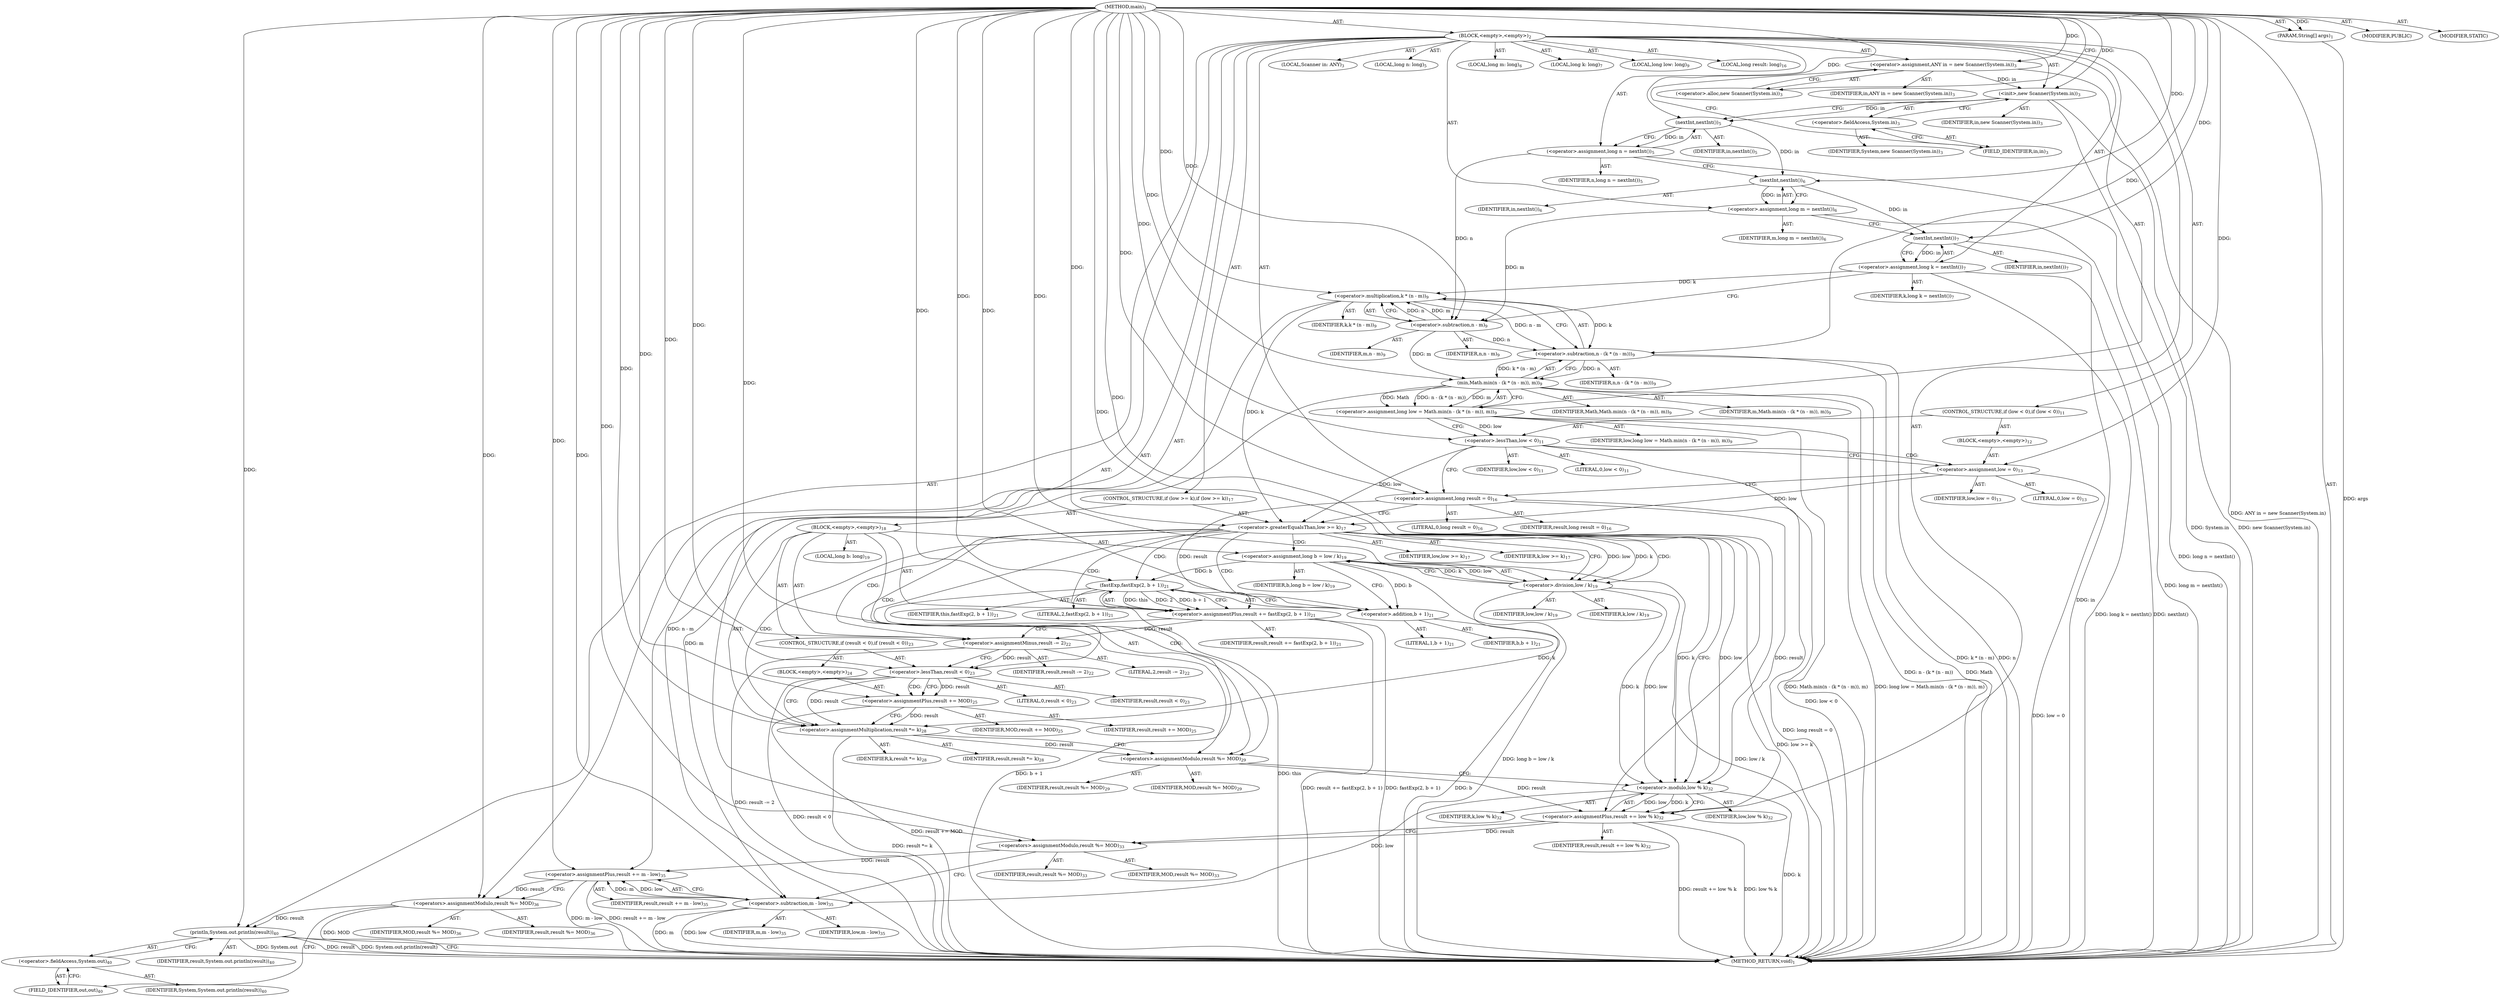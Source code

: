 digraph "main" {  
"19" [label = <(METHOD,main)<SUB>1</SUB>> ]
"20" [label = <(PARAM,String[] args)<SUB>1</SUB>> ]
"21" [label = <(BLOCK,&lt;empty&gt;,&lt;empty&gt;)<SUB>2</SUB>> ]
"4" [label = <(LOCAL,Scanner in: ANY)<SUB>3</SUB>> ]
"22" [label = <(&lt;operator&gt;.assignment,ANY in = new Scanner(System.in))<SUB>3</SUB>> ]
"23" [label = <(IDENTIFIER,in,ANY in = new Scanner(System.in))<SUB>3</SUB>> ]
"24" [label = <(&lt;operator&gt;.alloc,new Scanner(System.in))<SUB>3</SUB>> ]
"25" [label = <(&lt;init&gt;,new Scanner(System.in))<SUB>3</SUB>> ]
"3" [label = <(IDENTIFIER,in,new Scanner(System.in))<SUB>3</SUB>> ]
"26" [label = <(&lt;operator&gt;.fieldAccess,System.in)<SUB>3</SUB>> ]
"27" [label = <(IDENTIFIER,System,new Scanner(System.in))<SUB>3</SUB>> ]
"28" [label = <(FIELD_IDENTIFIER,in,in)<SUB>3</SUB>> ]
"29" [label = <(LOCAL,long n: long)<SUB>5</SUB>> ]
"30" [label = <(&lt;operator&gt;.assignment,long n = nextInt())<SUB>5</SUB>> ]
"31" [label = <(IDENTIFIER,n,long n = nextInt())<SUB>5</SUB>> ]
"32" [label = <(nextInt,nextInt())<SUB>5</SUB>> ]
"33" [label = <(IDENTIFIER,in,nextInt())<SUB>5</SUB>> ]
"34" [label = <(LOCAL,long m: long)<SUB>6</SUB>> ]
"35" [label = <(&lt;operator&gt;.assignment,long m = nextInt())<SUB>6</SUB>> ]
"36" [label = <(IDENTIFIER,m,long m = nextInt())<SUB>6</SUB>> ]
"37" [label = <(nextInt,nextInt())<SUB>6</SUB>> ]
"38" [label = <(IDENTIFIER,in,nextInt())<SUB>6</SUB>> ]
"39" [label = <(LOCAL,long k: long)<SUB>7</SUB>> ]
"40" [label = <(&lt;operator&gt;.assignment,long k = nextInt())<SUB>7</SUB>> ]
"41" [label = <(IDENTIFIER,k,long k = nextInt())<SUB>7</SUB>> ]
"42" [label = <(nextInt,nextInt())<SUB>7</SUB>> ]
"43" [label = <(IDENTIFIER,in,nextInt())<SUB>7</SUB>> ]
"44" [label = <(LOCAL,long low: long)<SUB>9</SUB>> ]
"45" [label = <(&lt;operator&gt;.assignment,long low = Math.min(n - (k * (n - m)), m))<SUB>9</SUB>> ]
"46" [label = <(IDENTIFIER,low,long low = Math.min(n - (k * (n - m)), m))<SUB>9</SUB>> ]
"47" [label = <(min,Math.min(n - (k * (n - m)), m))<SUB>9</SUB>> ]
"48" [label = <(IDENTIFIER,Math,Math.min(n - (k * (n - m)), m))<SUB>9</SUB>> ]
"49" [label = <(&lt;operator&gt;.subtraction,n - (k * (n - m)))<SUB>9</SUB>> ]
"50" [label = <(IDENTIFIER,n,n - (k * (n - m)))<SUB>9</SUB>> ]
"51" [label = <(&lt;operator&gt;.multiplication,k * (n - m))<SUB>9</SUB>> ]
"52" [label = <(IDENTIFIER,k,k * (n - m))<SUB>9</SUB>> ]
"53" [label = <(&lt;operator&gt;.subtraction,n - m)<SUB>9</SUB>> ]
"54" [label = <(IDENTIFIER,n,n - m)<SUB>9</SUB>> ]
"55" [label = <(IDENTIFIER,m,n - m)<SUB>9</SUB>> ]
"56" [label = <(IDENTIFIER,m,Math.min(n - (k * (n - m)), m))<SUB>9</SUB>> ]
"57" [label = <(CONTROL_STRUCTURE,if (low &lt; 0),if (low &lt; 0))<SUB>11</SUB>> ]
"58" [label = <(&lt;operator&gt;.lessThan,low &lt; 0)<SUB>11</SUB>> ]
"59" [label = <(IDENTIFIER,low,low &lt; 0)<SUB>11</SUB>> ]
"60" [label = <(LITERAL,0,low &lt; 0)<SUB>11</SUB>> ]
"61" [label = <(BLOCK,&lt;empty&gt;,&lt;empty&gt;)<SUB>12</SUB>> ]
"62" [label = <(&lt;operator&gt;.assignment,low = 0)<SUB>13</SUB>> ]
"63" [label = <(IDENTIFIER,low,low = 0)<SUB>13</SUB>> ]
"64" [label = <(LITERAL,0,low = 0)<SUB>13</SUB>> ]
"65" [label = <(LOCAL,long result: long)<SUB>16</SUB>> ]
"66" [label = <(&lt;operator&gt;.assignment,long result = 0)<SUB>16</SUB>> ]
"67" [label = <(IDENTIFIER,result,long result = 0)<SUB>16</SUB>> ]
"68" [label = <(LITERAL,0,long result = 0)<SUB>16</SUB>> ]
"69" [label = <(CONTROL_STRUCTURE,if (low &gt;= k),if (low &gt;= k))<SUB>17</SUB>> ]
"70" [label = <(&lt;operator&gt;.greaterEqualsThan,low &gt;= k)<SUB>17</SUB>> ]
"71" [label = <(IDENTIFIER,low,low &gt;= k)<SUB>17</SUB>> ]
"72" [label = <(IDENTIFIER,k,low &gt;= k)<SUB>17</SUB>> ]
"73" [label = <(BLOCK,&lt;empty&gt;,&lt;empty&gt;)<SUB>18</SUB>> ]
"74" [label = <(LOCAL,long b: long)<SUB>19</SUB>> ]
"75" [label = <(&lt;operator&gt;.assignment,long b = low / k)<SUB>19</SUB>> ]
"76" [label = <(IDENTIFIER,b,long b = low / k)<SUB>19</SUB>> ]
"77" [label = <(&lt;operator&gt;.division,low / k)<SUB>19</SUB>> ]
"78" [label = <(IDENTIFIER,low,low / k)<SUB>19</SUB>> ]
"79" [label = <(IDENTIFIER,k,low / k)<SUB>19</SUB>> ]
"80" [label = <(&lt;operator&gt;.assignmentPlus,result += fastExp(2, b + 1))<SUB>21</SUB>> ]
"81" [label = <(IDENTIFIER,result,result += fastExp(2, b + 1))<SUB>21</SUB>> ]
"82" [label = <(fastExp,fastExp(2, b + 1))<SUB>21</SUB>> ]
"83" [label = <(IDENTIFIER,this,fastExp(2, b + 1))<SUB>21</SUB>> ]
"84" [label = <(LITERAL,2,fastExp(2, b + 1))<SUB>21</SUB>> ]
"85" [label = <(&lt;operator&gt;.addition,b + 1)<SUB>21</SUB>> ]
"86" [label = <(IDENTIFIER,b,b + 1)<SUB>21</SUB>> ]
"87" [label = <(LITERAL,1,b + 1)<SUB>21</SUB>> ]
"88" [label = <(&lt;operator&gt;.assignmentMinus,result -= 2)<SUB>22</SUB>> ]
"89" [label = <(IDENTIFIER,result,result -= 2)<SUB>22</SUB>> ]
"90" [label = <(LITERAL,2,result -= 2)<SUB>22</SUB>> ]
"91" [label = <(CONTROL_STRUCTURE,if (result &lt; 0),if (result &lt; 0))<SUB>23</SUB>> ]
"92" [label = <(&lt;operator&gt;.lessThan,result &lt; 0)<SUB>23</SUB>> ]
"93" [label = <(IDENTIFIER,result,result &lt; 0)<SUB>23</SUB>> ]
"94" [label = <(LITERAL,0,result &lt; 0)<SUB>23</SUB>> ]
"95" [label = <(BLOCK,&lt;empty&gt;,&lt;empty&gt;)<SUB>24</SUB>> ]
"96" [label = <(&lt;operator&gt;.assignmentPlus,result += MOD)<SUB>25</SUB>> ]
"97" [label = <(IDENTIFIER,result,result += MOD)<SUB>25</SUB>> ]
"98" [label = <(IDENTIFIER,MOD,result += MOD)<SUB>25</SUB>> ]
"99" [label = <(&lt;operator&gt;.assignmentMultiplication,result *= k)<SUB>28</SUB>> ]
"100" [label = <(IDENTIFIER,result,result *= k)<SUB>28</SUB>> ]
"101" [label = <(IDENTIFIER,k,result *= k)<SUB>28</SUB>> ]
"102" [label = <(&lt;operators&gt;.assignmentModulo,result %= MOD)<SUB>29</SUB>> ]
"103" [label = <(IDENTIFIER,result,result %= MOD)<SUB>29</SUB>> ]
"104" [label = <(IDENTIFIER,MOD,result %= MOD)<SUB>29</SUB>> ]
"105" [label = <(&lt;operator&gt;.assignmentPlus,result += low % k)<SUB>32</SUB>> ]
"106" [label = <(IDENTIFIER,result,result += low % k)<SUB>32</SUB>> ]
"107" [label = <(&lt;operator&gt;.modulo,low % k)<SUB>32</SUB>> ]
"108" [label = <(IDENTIFIER,low,low % k)<SUB>32</SUB>> ]
"109" [label = <(IDENTIFIER,k,low % k)<SUB>32</SUB>> ]
"110" [label = <(&lt;operators&gt;.assignmentModulo,result %= MOD)<SUB>33</SUB>> ]
"111" [label = <(IDENTIFIER,result,result %= MOD)<SUB>33</SUB>> ]
"112" [label = <(IDENTIFIER,MOD,result %= MOD)<SUB>33</SUB>> ]
"113" [label = <(&lt;operator&gt;.assignmentPlus,result += m - low)<SUB>35</SUB>> ]
"114" [label = <(IDENTIFIER,result,result += m - low)<SUB>35</SUB>> ]
"115" [label = <(&lt;operator&gt;.subtraction,m - low)<SUB>35</SUB>> ]
"116" [label = <(IDENTIFIER,m,m - low)<SUB>35</SUB>> ]
"117" [label = <(IDENTIFIER,low,m - low)<SUB>35</SUB>> ]
"118" [label = <(&lt;operators&gt;.assignmentModulo,result %= MOD)<SUB>36</SUB>> ]
"119" [label = <(IDENTIFIER,result,result %= MOD)<SUB>36</SUB>> ]
"120" [label = <(IDENTIFIER,MOD,result %= MOD)<SUB>36</SUB>> ]
"121" [label = <(println,System.out.println(result))<SUB>40</SUB>> ]
"122" [label = <(&lt;operator&gt;.fieldAccess,System.out)<SUB>40</SUB>> ]
"123" [label = <(IDENTIFIER,System,System.out.println(result))<SUB>40</SUB>> ]
"124" [label = <(FIELD_IDENTIFIER,out,out)<SUB>40</SUB>> ]
"125" [label = <(IDENTIFIER,result,System.out.println(result))<SUB>40</SUB>> ]
"126" [label = <(MODIFIER,PUBLIC)> ]
"127" [label = <(MODIFIER,STATIC)> ]
"128" [label = <(METHOD_RETURN,void)<SUB>1</SUB>> ]
  "19" -> "20"  [ label = "AST: "] 
  "19" -> "21"  [ label = "AST: "] 
  "19" -> "126"  [ label = "AST: "] 
  "19" -> "127"  [ label = "AST: "] 
  "19" -> "128"  [ label = "AST: "] 
  "21" -> "4"  [ label = "AST: "] 
  "21" -> "22"  [ label = "AST: "] 
  "21" -> "25"  [ label = "AST: "] 
  "21" -> "29"  [ label = "AST: "] 
  "21" -> "30"  [ label = "AST: "] 
  "21" -> "34"  [ label = "AST: "] 
  "21" -> "35"  [ label = "AST: "] 
  "21" -> "39"  [ label = "AST: "] 
  "21" -> "40"  [ label = "AST: "] 
  "21" -> "44"  [ label = "AST: "] 
  "21" -> "45"  [ label = "AST: "] 
  "21" -> "57"  [ label = "AST: "] 
  "21" -> "65"  [ label = "AST: "] 
  "21" -> "66"  [ label = "AST: "] 
  "21" -> "69"  [ label = "AST: "] 
  "21" -> "105"  [ label = "AST: "] 
  "21" -> "110"  [ label = "AST: "] 
  "21" -> "113"  [ label = "AST: "] 
  "21" -> "118"  [ label = "AST: "] 
  "21" -> "121"  [ label = "AST: "] 
  "22" -> "23"  [ label = "AST: "] 
  "22" -> "24"  [ label = "AST: "] 
  "25" -> "3"  [ label = "AST: "] 
  "25" -> "26"  [ label = "AST: "] 
  "26" -> "27"  [ label = "AST: "] 
  "26" -> "28"  [ label = "AST: "] 
  "30" -> "31"  [ label = "AST: "] 
  "30" -> "32"  [ label = "AST: "] 
  "32" -> "33"  [ label = "AST: "] 
  "35" -> "36"  [ label = "AST: "] 
  "35" -> "37"  [ label = "AST: "] 
  "37" -> "38"  [ label = "AST: "] 
  "40" -> "41"  [ label = "AST: "] 
  "40" -> "42"  [ label = "AST: "] 
  "42" -> "43"  [ label = "AST: "] 
  "45" -> "46"  [ label = "AST: "] 
  "45" -> "47"  [ label = "AST: "] 
  "47" -> "48"  [ label = "AST: "] 
  "47" -> "49"  [ label = "AST: "] 
  "47" -> "56"  [ label = "AST: "] 
  "49" -> "50"  [ label = "AST: "] 
  "49" -> "51"  [ label = "AST: "] 
  "51" -> "52"  [ label = "AST: "] 
  "51" -> "53"  [ label = "AST: "] 
  "53" -> "54"  [ label = "AST: "] 
  "53" -> "55"  [ label = "AST: "] 
  "57" -> "58"  [ label = "AST: "] 
  "57" -> "61"  [ label = "AST: "] 
  "58" -> "59"  [ label = "AST: "] 
  "58" -> "60"  [ label = "AST: "] 
  "61" -> "62"  [ label = "AST: "] 
  "62" -> "63"  [ label = "AST: "] 
  "62" -> "64"  [ label = "AST: "] 
  "66" -> "67"  [ label = "AST: "] 
  "66" -> "68"  [ label = "AST: "] 
  "69" -> "70"  [ label = "AST: "] 
  "69" -> "73"  [ label = "AST: "] 
  "70" -> "71"  [ label = "AST: "] 
  "70" -> "72"  [ label = "AST: "] 
  "73" -> "74"  [ label = "AST: "] 
  "73" -> "75"  [ label = "AST: "] 
  "73" -> "80"  [ label = "AST: "] 
  "73" -> "88"  [ label = "AST: "] 
  "73" -> "91"  [ label = "AST: "] 
  "73" -> "99"  [ label = "AST: "] 
  "73" -> "102"  [ label = "AST: "] 
  "75" -> "76"  [ label = "AST: "] 
  "75" -> "77"  [ label = "AST: "] 
  "77" -> "78"  [ label = "AST: "] 
  "77" -> "79"  [ label = "AST: "] 
  "80" -> "81"  [ label = "AST: "] 
  "80" -> "82"  [ label = "AST: "] 
  "82" -> "83"  [ label = "AST: "] 
  "82" -> "84"  [ label = "AST: "] 
  "82" -> "85"  [ label = "AST: "] 
  "85" -> "86"  [ label = "AST: "] 
  "85" -> "87"  [ label = "AST: "] 
  "88" -> "89"  [ label = "AST: "] 
  "88" -> "90"  [ label = "AST: "] 
  "91" -> "92"  [ label = "AST: "] 
  "91" -> "95"  [ label = "AST: "] 
  "92" -> "93"  [ label = "AST: "] 
  "92" -> "94"  [ label = "AST: "] 
  "95" -> "96"  [ label = "AST: "] 
  "96" -> "97"  [ label = "AST: "] 
  "96" -> "98"  [ label = "AST: "] 
  "99" -> "100"  [ label = "AST: "] 
  "99" -> "101"  [ label = "AST: "] 
  "102" -> "103"  [ label = "AST: "] 
  "102" -> "104"  [ label = "AST: "] 
  "105" -> "106"  [ label = "AST: "] 
  "105" -> "107"  [ label = "AST: "] 
  "107" -> "108"  [ label = "AST: "] 
  "107" -> "109"  [ label = "AST: "] 
  "110" -> "111"  [ label = "AST: "] 
  "110" -> "112"  [ label = "AST: "] 
  "113" -> "114"  [ label = "AST: "] 
  "113" -> "115"  [ label = "AST: "] 
  "115" -> "116"  [ label = "AST: "] 
  "115" -> "117"  [ label = "AST: "] 
  "118" -> "119"  [ label = "AST: "] 
  "118" -> "120"  [ label = "AST: "] 
  "121" -> "122"  [ label = "AST: "] 
  "121" -> "125"  [ label = "AST: "] 
  "122" -> "123"  [ label = "AST: "] 
  "122" -> "124"  [ label = "AST: "] 
  "22" -> "28"  [ label = "CFG: "] 
  "25" -> "32"  [ label = "CFG: "] 
  "30" -> "37"  [ label = "CFG: "] 
  "35" -> "42"  [ label = "CFG: "] 
  "40" -> "53"  [ label = "CFG: "] 
  "45" -> "58"  [ label = "CFG: "] 
  "66" -> "70"  [ label = "CFG: "] 
  "105" -> "110"  [ label = "CFG: "] 
  "110" -> "115"  [ label = "CFG: "] 
  "113" -> "118"  [ label = "CFG: "] 
  "118" -> "124"  [ label = "CFG: "] 
  "121" -> "128"  [ label = "CFG: "] 
  "24" -> "22"  [ label = "CFG: "] 
  "26" -> "25"  [ label = "CFG: "] 
  "32" -> "30"  [ label = "CFG: "] 
  "37" -> "35"  [ label = "CFG: "] 
  "42" -> "40"  [ label = "CFG: "] 
  "47" -> "45"  [ label = "CFG: "] 
  "58" -> "62"  [ label = "CFG: "] 
  "58" -> "66"  [ label = "CFG: "] 
  "70" -> "77"  [ label = "CFG: "] 
  "70" -> "107"  [ label = "CFG: "] 
  "107" -> "105"  [ label = "CFG: "] 
  "115" -> "113"  [ label = "CFG: "] 
  "122" -> "121"  [ label = "CFG: "] 
  "28" -> "26"  [ label = "CFG: "] 
  "49" -> "47"  [ label = "CFG: "] 
  "62" -> "66"  [ label = "CFG: "] 
  "75" -> "85"  [ label = "CFG: "] 
  "80" -> "88"  [ label = "CFG: "] 
  "88" -> "92"  [ label = "CFG: "] 
  "99" -> "102"  [ label = "CFG: "] 
  "102" -> "107"  [ label = "CFG: "] 
  "124" -> "122"  [ label = "CFG: "] 
  "51" -> "49"  [ label = "CFG: "] 
  "77" -> "75"  [ label = "CFG: "] 
  "82" -> "80"  [ label = "CFG: "] 
  "92" -> "96"  [ label = "CFG: "] 
  "92" -> "99"  [ label = "CFG: "] 
  "53" -> "51"  [ label = "CFG: "] 
  "85" -> "82"  [ label = "CFG: "] 
  "96" -> "99"  [ label = "CFG: "] 
  "19" -> "24"  [ label = "CFG: "] 
  "20" -> "128"  [ label = "DDG: args"] 
  "22" -> "128"  [ label = "DDG: ANY in = new Scanner(System.in)"] 
  "25" -> "128"  [ label = "DDG: System.in"] 
  "25" -> "128"  [ label = "DDG: new Scanner(System.in)"] 
  "30" -> "128"  [ label = "DDG: long n = nextInt()"] 
  "35" -> "128"  [ label = "DDG: long m = nextInt()"] 
  "42" -> "128"  [ label = "DDG: in"] 
  "40" -> "128"  [ label = "DDG: nextInt()"] 
  "40" -> "128"  [ label = "DDG: long k = nextInt()"] 
  "49" -> "128"  [ label = "DDG: n"] 
  "51" -> "128"  [ label = "DDG: n - m"] 
  "49" -> "128"  [ label = "DDG: k * (n - m)"] 
  "47" -> "128"  [ label = "DDG: n - (k * (n - m))"] 
  "45" -> "128"  [ label = "DDG: Math.min(n - (k * (n - m)), m)"] 
  "45" -> "128"  [ label = "DDG: long low = Math.min(n - (k * (n - m)), m)"] 
  "58" -> "128"  [ label = "DDG: low &lt; 0"] 
  "62" -> "128"  [ label = "DDG: low = 0"] 
  "66" -> "128"  [ label = "DDG: long result = 0"] 
  "70" -> "128"  [ label = "DDG: low &gt;= k"] 
  "75" -> "128"  [ label = "DDG: low / k"] 
  "75" -> "128"  [ label = "DDG: long b = low / k"] 
  "85" -> "128"  [ label = "DDG: b"] 
  "82" -> "128"  [ label = "DDG: b + 1"] 
  "80" -> "128"  [ label = "DDG: fastExp(2, b + 1)"] 
  "80" -> "128"  [ label = "DDG: result += fastExp(2, b + 1)"] 
  "88" -> "128"  [ label = "DDG: result -= 2"] 
  "92" -> "128"  [ label = "DDG: result &lt; 0"] 
  "96" -> "128"  [ label = "DDG: result += MOD"] 
  "99" -> "128"  [ label = "DDG: result *= k"] 
  "107" -> "128"  [ label = "DDG: k"] 
  "105" -> "128"  [ label = "DDG: low % k"] 
  "105" -> "128"  [ label = "DDG: result += low % k"] 
  "115" -> "128"  [ label = "DDG: m"] 
  "115" -> "128"  [ label = "DDG: low"] 
  "113" -> "128"  [ label = "DDG: m - low"] 
  "113" -> "128"  [ label = "DDG: result += m - low"] 
  "118" -> "128"  [ label = "DDG: MOD"] 
  "121" -> "128"  [ label = "DDG: System.out"] 
  "121" -> "128"  [ label = "DDG: result"] 
  "121" -> "128"  [ label = "DDG: System.out.println(result)"] 
  "47" -> "128"  [ label = "DDG: Math"] 
  "82" -> "128"  [ label = "DDG: this"] 
  "19" -> "20"  [ label = "DDG: "] 
  "19" -> "22"  [ label = "DDG: "] 
  "32" -> "30"  [ label = "DDG: in"] 
  "37" -> "35"  [ label = "DDG: in"] 
  "42" -> "40"  [ label = "DDG: in"] 
  "47" -> "45"  [ label = "DDG: Math"] 
  "47" -> "45"  [ label = "DDG: n - (k * (n - m))"] 
  "47" -> "45"  [ label = "DDG: m"] 
  "19" -> "66"  [ label = "DDG: "] 
  "107" -> "105"  [ label = "DDG: low"] 
  "107" -> "105"  [ label = "DDG: k"] 
  "19" -> "110"  [ label = "DDG: "] 
  "115" -> "113"  [ label = "DDG: m"] 
  "115" -> "113"  [ label = "DDG: low"] 
  "19" -> "118"  [ label = "DDG: "] 
  "22" -> "25"  [ label = "DDG: in"] 
  "19" -> "25"  [ label = "DDG: "] 
  "66" -> "105"  [ label = "DDG: result"] 
  "102" -> "105"  [ label = "DDG: result"] 
  "19" -> "105"  [ label = "DDG: "] 
  "105" -> "110"  [ label = "DDG: result"] 
  "110" -> "113"  [ label = "DDG: result"] 
  "19" -> "113"  [ label = "DDG: "] 
  "113" -> "118"  [ label = "DDG: result"] 
  "118" -> "121"  [ label = "DDG: result"] 
  "19" -> "121"  [ label = "DDG: "] 
  "25" -> "32"  [ label = "DDG: in"] 
  "19" -> "32"  [ label = "DDG: "] 
  "32" -> "37"  [ label = "DDG: in"] 
  "19" -> "37"  [ label = "DDG: "] 
  "37" -> "42"  [ label = "DDG: in"] 
  "19" -> "42"  [ label = "DDG: "] 
  "19" -> "47"  [ label = "DDG: "] 
  "49" -> "47"  [ label = "DDG: n"] 
  "49" -> "47"  [ label = "DDG: k * (n - m)"] 
  "53" -> "47"  [ label = "DDG: m"] 
  "45" -> "58"  [ label = "DDG: low"] 
  "19" -> "58"  [ label = "DDG: "] 
  "19" -> "62"  [ label = "DDG: "] 
  "58" -> "70"  [ label = "DDG: low"] 
  "62" -> "70"  [ label = "DDG: low"] 
  "19" -> "70"  [ label = "DDG: "] 
  "51" -> "70"  [ label = "DDG: k"] 
  "77" -> "75"  [ label = "DDG: low"] 
  "77" -> "75"  [ label = "DDG: k"] 
  "82" -> "80"  [ label = "DDG: this"] 
  "82" -> "80"  [ label = "DDG: 2"] 
  "82" -> "80"  [ label = "DDG: b + 1"] 
  "19" -> "88"  [ label = "DDG: "] 
  "77" -> "99"  [ label = "DDG: k"] 
  "19" -> "99"  [ label = "DDG: "] 
  "19" -> "102"  [ label = "DDG: "] 
  "70" -> "107"  [ label = "DDG: low"] 
  "77" -> "107"  [ label = "DDG: low"] 
  "19" -> "107"  [ label = "DDG: "] 
  "70" -> "107"  [ label = "DDG: k"] 
  "77" -> "107"  [ label = "DDG: k"] 
  "47" -> "115"  [ label = "DDG: m"] 
  "19" -> "115"  [ label = "DDG: "] 
  "107" -> "115"  [ label = "DDG: low"] 
  "53" -> "49"  [ label = "DDG: n"] 
  "19" -> "49"  [ label = "DDG: "] 
  "51" -> "49"  [ label = "DDG: k"] 
  "51" -> "49"  [ label = "DDG: n - m"] 
  "66" -> "80"  [ label = "DDG: result"] 
  "19" -> "80"  [ label = "DDG: "] 
  "80" -> "88"  [ label = "DDG: result"] 
  "92" -> "99"  [ label = "DDG: result"] 
  "96" -> "99"  [ label = "DDG: result"] 
  "99" -> "102"  [ label = "DDG: result"] 
  "40" -> "51"  [ label = "DDG: k"] 
  "19" -> "51"  [ label = "DDG: "] 
  "53" -> "51"  [ label = "DDG: n"] 
  "53" -> "51"  [ label = "DDG: m"] 
  "70" -> "77"  [ label = "DDG: low"] 
  "19" -> "77"  [ label = "DDG: "] 
  "70" -> "77"  [ label = "DDG: k"] 
  "19" -> "82"  [ label = "DDG: "] 
  "75" -> "82"  [ label = "DDG: b"] 
  "88" -> "92"  [ label = "DDG: result"] 
  "19" -> "92"  [ label = "DDG: "] 
  "19" -> "96"  [ label = "DDG: "] 
  "30" -> "53"  [ label = "DDG: n"] 
  "19" -> "53"  [ label = "DDG: "] 
  "35" -> "53"  [ label = "DDG: m"] 
  "75" -> "85"  [ label = "DDG: b"] 
  "19" -> "85"  [ label = "DDG: "] 
  "92" -> "96"  [ label = "DDG: result"] 
  "58" -> "62"  [ label = "CDG: "] 
  "70" -> "80"  [ label = "CDG: "] 
  "70" -> "77"  [ label = "CDG: "] 
  "70" -> "75"  [ label = "CDG: "] 
  "70" -> "99"  [ label = "CDG: "] 
  "70" -> "102"  [ label = "CDG: "] 
  "70" -> "85"  [ label = "CDG: "] 
  "70" -> "88"  [ label = "CDG: "] 
  "70" -> "92"  [ label = "CDG: "] 
  "70" -> "82"  [ label = "CDG: "] 
  "92" -> "96"  [ label = "CDG: "] 
}
